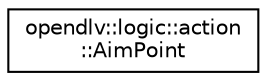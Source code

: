 digraph "Graphical Class Hierarchy"
{
 // LATEX_PDF_SIZE
  edge [fontname="Helvetica",fontsize="10",labelfontname="Helvetica",labelfontsize="10"];
  node [fontname="Helvetica",fontsize="10",shape=record];
  rankdir="LR";
  Node0 [label="opendlv::logic::action\l::AimPoint",height=0.2,width=0.4,color="black", fillcolor="white", style="filled",URL="$classopendlv_1_1logic_1_1action_1_1AimPoint.html",tooltip=" "];
}

